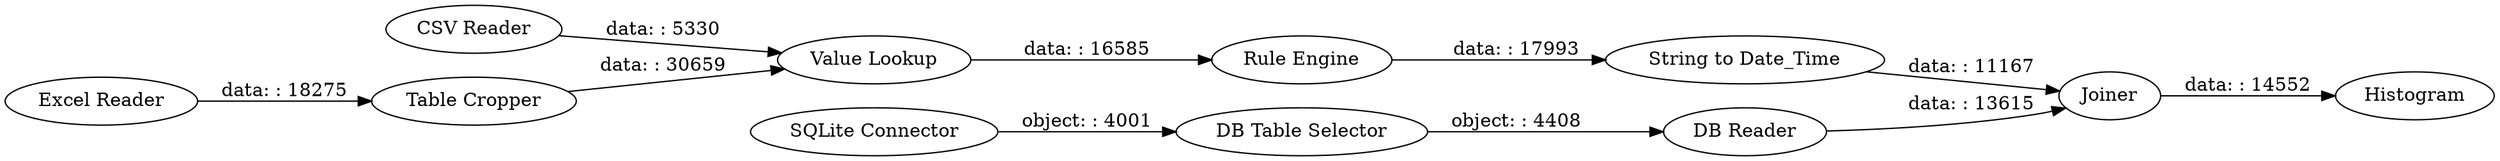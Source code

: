 digraph {
	"-8858057518838395662_403" [label="DB Table Selector"]
	"-8858057518838395662_404" [label="DB Reader"]
	"-8858057518838395662_424" [label="CSV Reader"]
	"-8858057518838395662_273" [label="String to Date_Time"]
	"-8858057518838395662_271" [label="Value Lookup"]
	"-8858057518838395662_426" [label="Excel Reader"]
	"-8858057518838395662_266" [label="Table Cropper"]
	"-8858057518838395662_406" [label="SQLite Connector"]
	"-8858057518838395662_368" [label=Joiner]
	"-8858057518838395662_372" [label=Histogram]
	"-8858057518838395662_272" [label="Rule Engine"]
	"-8858057518838395662_271" -> "-8858057518838395662_272" [label="data: : 16585"]
	"-8858057518838395662_368" -> "-8858057518838395662_372" [label="data: : 14552"]
	"-8858057518838395662_272" -> "-8858057518838395662_273" [label="data: : 17993"]
	"-8858057518838395662_403" -> "-8858057518838395662_404" [label="object: : 4408"]
	"-8858057518838395662_424" -> "-8858057518838395662_271" [label="data: : 5330"]
	"-8858057518838395662_266" -> "-8858057518838395662_271" [label="data: : 30659"]
	"-8858057518838395662_406" -> "-8858057518838395662_403" [label="object: : 4001"]
	"-8858057518838395662_404" -> "-8858057518838395662_368" [label="data: : 13615"]
	"-8858057518838395662_273" -> "-8858057518838395662_368" [label="data: : 11167"]
	"-8858057518838395662_426" -> "-8858057518838395662_266" [label="data: : 18275"]
	rankdir=LR
}
